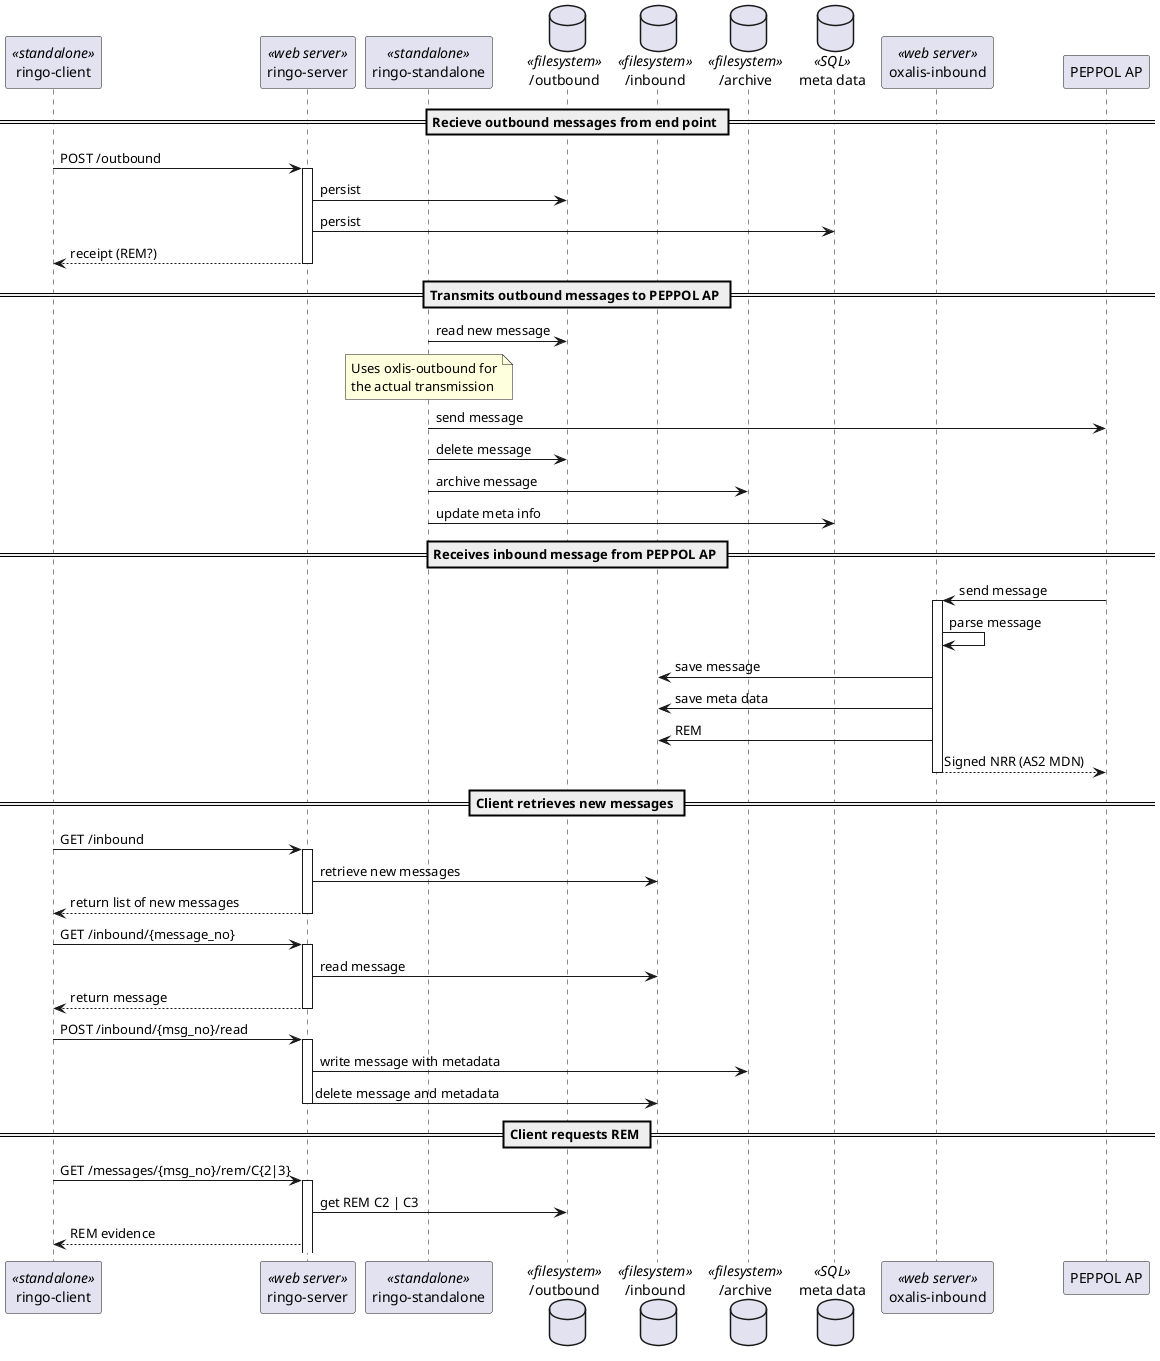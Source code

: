 @startuml
participant "ringo-client" as ringo_client <<standalone>>
participant "ringo-server" as ringo_server <<web server>>
participant "ringo-standalone" as ringo_standalone <<standalone>>
database "/outbound" as outbound <<filesystem>>
database "/inbound" as inbound <<filesystem>>
database "/archive" as archive <<filesystem>>
database "meta data" as meta_data <<SQL>>
participant "oxalis-inbound" as oxalis_inbound <<web server>>
participant "PEPPOL AP" as peppol_ap

== Recieve outbound messages from end point ==
ringo_client -> ringo_server : POST /outbound
activate ringo_server
ringo_server -> outbound : persist
ringo_server -> meta_data : persist
ringo_client <-- ringo_server : receipt (REM?)
deactivate ringo_server

== Transmits outbound messages to PEPPOL AP ==
ringo_standalone -> outbound : read new message
note over ringo_standalone
Uses oxlis-outbound for
the actual transmission
end note
ringo_standalone -> peppol_ap : send message
ringo_standalone -> outbound : delete message
ringo_standalone -> archive : archive message
ringo_standalone -> meta_data : update meta info

== Receives inbound message from PEPPOL AP ==
peppol_ap -> oxalis_inbound : send message
activate oxalis_inbound
oxalis_inbound -> oxalis_inbound: parse message
oxalis_inbound -> inbound : save message
oxalis_inbound -> inbound : save meta data
oxalis_inbound -> inbound : REM
peppol_ap <-- oxalis_inbound : Signed NRR (AS2 MDN)
deactivate oxalis_inbound

== Client retrieves new messages ==
ringo_client -> ringo_server : GET /inbound
activate ringo_server
ringo_server -> inbound : retrieve new messages
ringo_client <-- ringo_server : return list of new messages
deactivate ringo_server

ringo_client -> ringo_server : GET /inbound/{message_no}
activate ringo_server
ringo_server -> inbound : read message
ringo_client <-- ringo_server : return message
deactivate ringo_server

ringo_client -> ringo_server : POST /inbound/{msg_no}/read
activate ringo_server
ringo_server -> archive : write message with metadata
ringo_server -> inbound : delete message and metadata
deactivate ringo_server

== Client requests REM ==
ringo_client -> ringo_server : GET /messages/{msg_no}/rem/C{2|3}
activate ringo_server
ringo_server -> outbound : get REM C2 | C3
ringo_client <-- ringo_server : REM evidence
@enduml